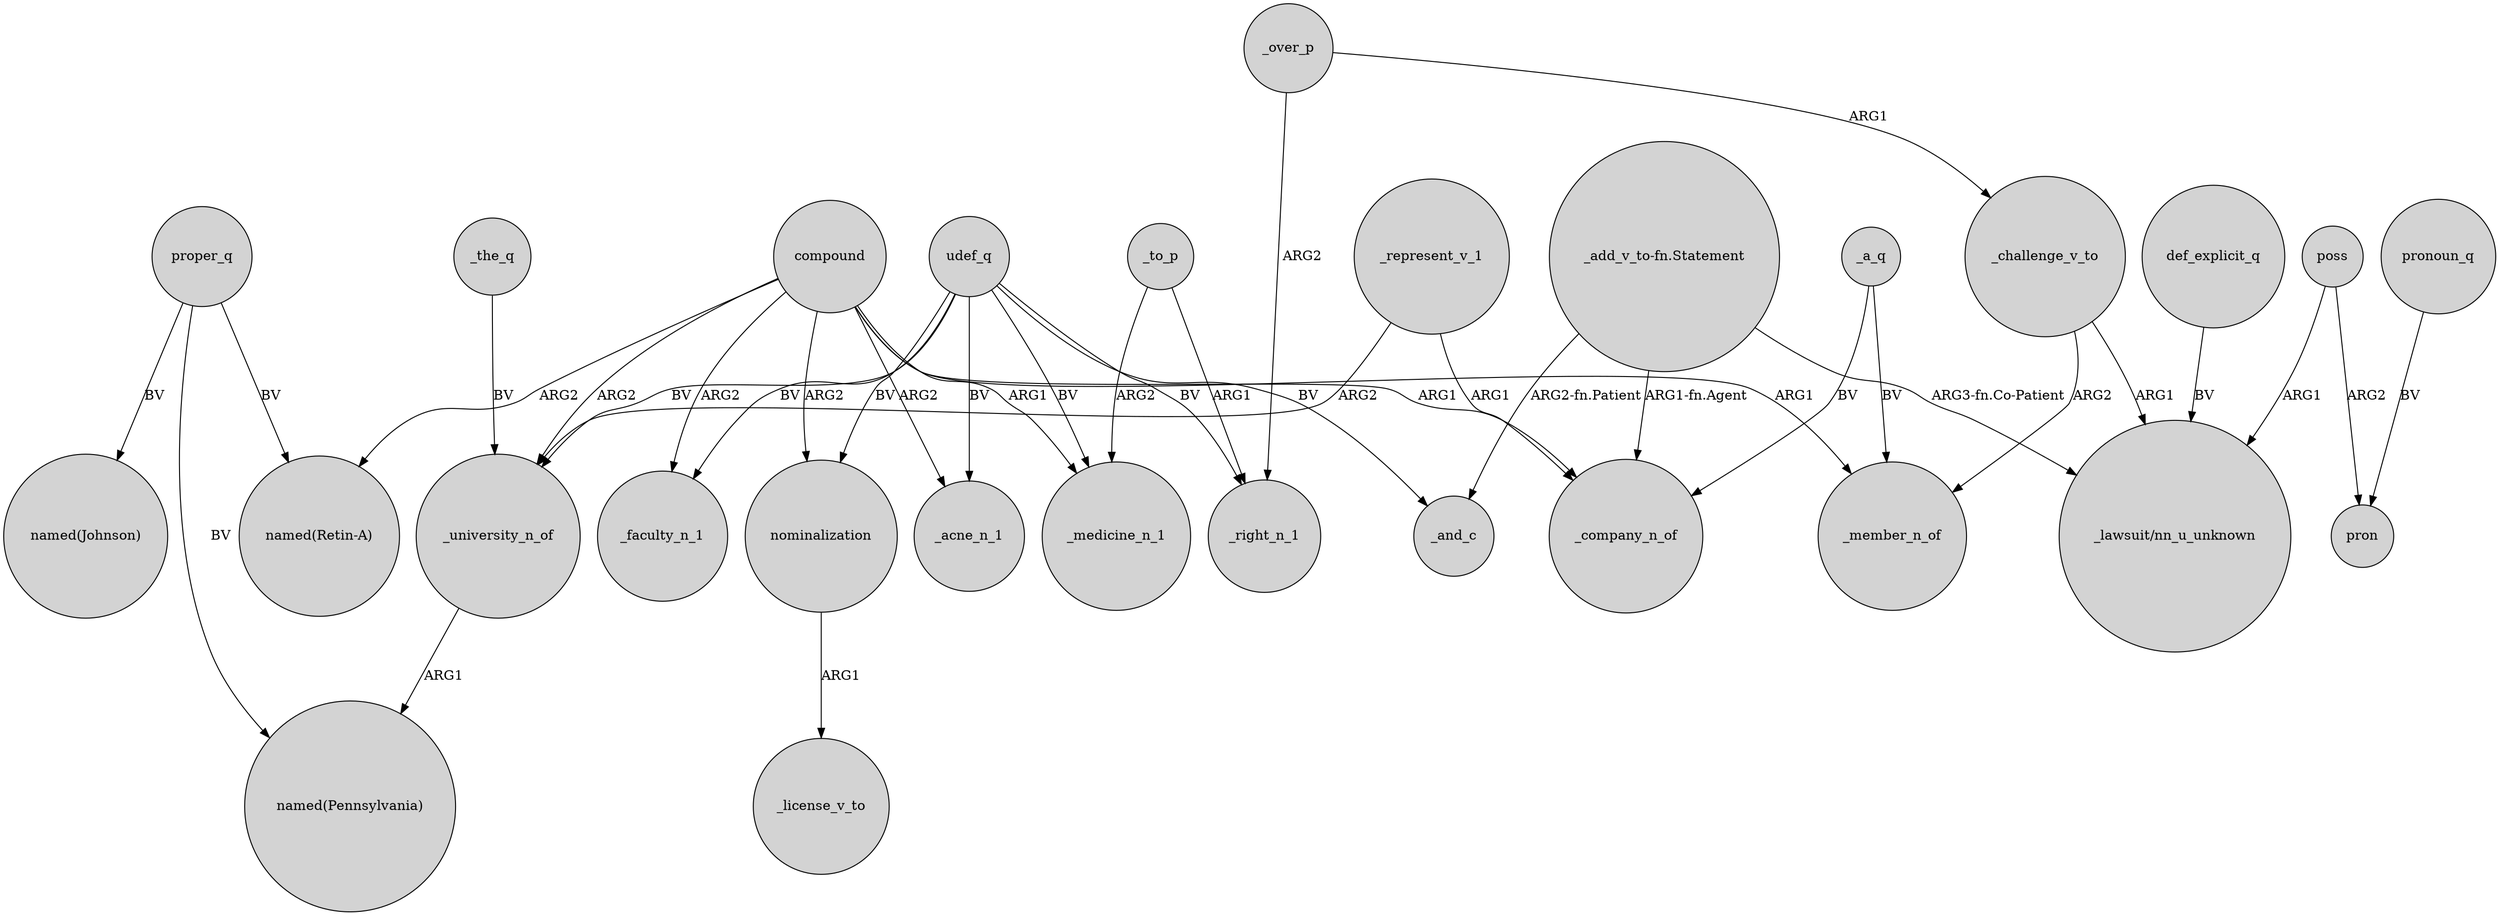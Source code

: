 digraph {
	node [shape=circle style=filled]
	"_add_v_to-fn.Statement" -> _and_c [label="ARG2-fn.Patient"]
	poss -> pron [label=ARG2]
	_the_q -> _university_n_of [label=BV]
	_over_p -> _challenge_v_to [label=ARG1]
	_challenge_v_to -> "_lawsuit/nn_u_unknown" [label=ARG1]
	compound -> "named(Retin-A)" [label=ARG2]
	"_add_v_to-fn.Statement" -> _company_n_of [label="ARG1-fn.Agent"]
	_university_n_of -> "named(Pennsylvania)" [label=ARG1]
	compound -> nominalization [label=ARG2]
	udef_q -> _acne_n_1 [label=BV]
	_represent_v_1 -> _company_n_of [label=ARG1]
	udef_q -> _university_n_of [label=BV]
	poss -> "_lawsuit/nn_u_unknown" [label=ARG1]
	compound -> _acne_n_1 [label=ARG2]
	compound -> _company_n_of [label=ARG1]
	pronoun_q -> pron [label=BV]
	_challenge_v_to -> _member_n_of [label=ARG2]
	udef_q -> _right_n_1 [label=BV]
	compound -> _university_n_of [label=ARG2]
	udef_q -> _faculty_n_1 [label=BV]
	proper_q -> "named(Johnson)" [label=BV]
	def_explicit_q -> "_lawsuit/nn_u_unknown" [label=BV]
	udef_q -> nominalization [label=BV]
	_a_q -> _company_n_of [label=BV]
	proper_q -> "named(Retin-A)" [label=BV]
	_to_p -> _medicine_n_1 [label=ARG2]
	_to_p -> _right_n_1 [label=ARG1]
	_represent_v_1 -> _university_n_of [label=ARG2]
	nominalization -> _license_v_to [label=ARG1]
	proper_q -> "named(Pennsylvania)" [label=BV]
	"_add_v_to-fn.Statement" -> "_lawsuit/nn_u_unknown" [label="ARG3-fn.Co-Patient"]
	_over_p -> _right_n_1 [label=ARG2]
	udef_q -> _and_c [label=BV]
	_a_q -> _member_n_of [label=BV]
	compound -> _medicine_n_1 [label=ARG1]
	compound -> _faculty_n_1 [label=ARG2]
	udef_q -> _medicine_n_1 [label=BV]
	compound -> _member_n_of [label=ARG1]
}
